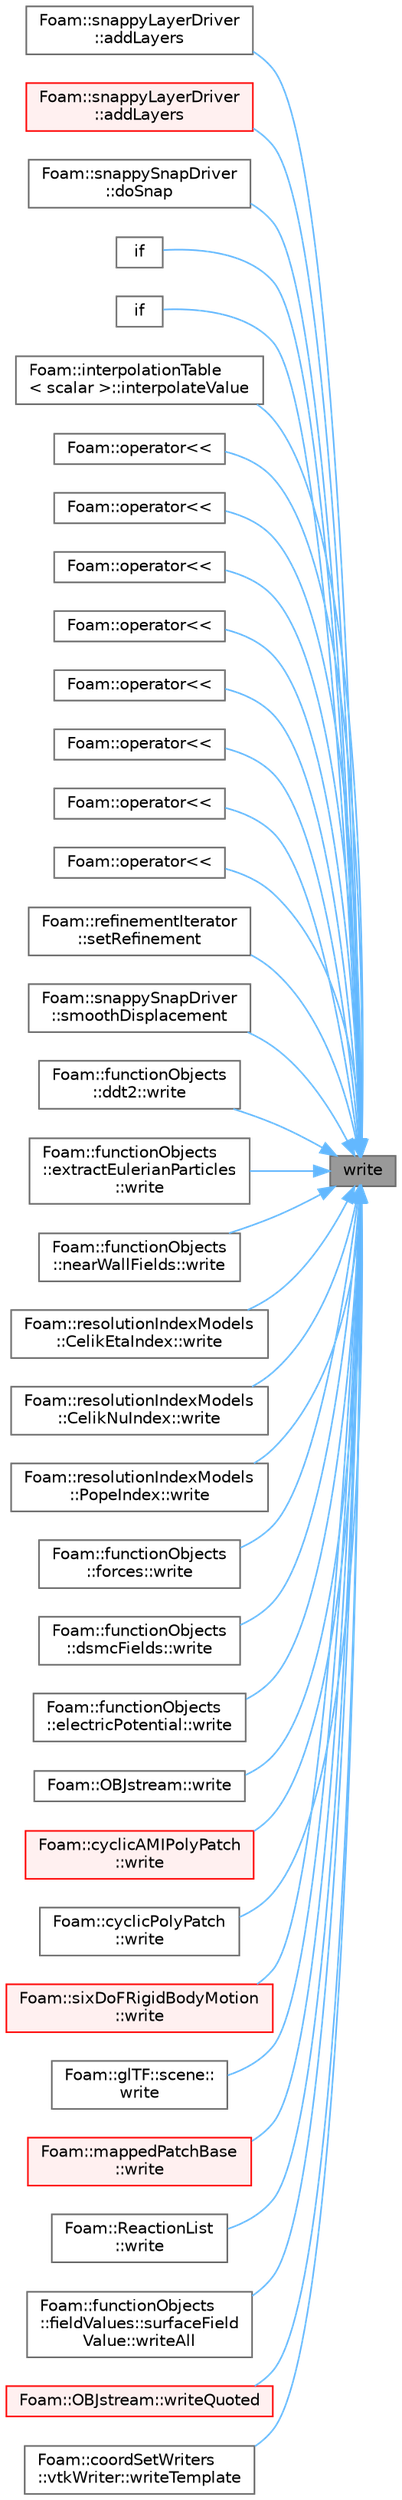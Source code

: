 digraph "write"
{
 // LATEX_PDF_SIZE
  bgcolor="transparent";
  edge [fontname=Helvetica,fontsize=10,labelfontname=Helvetica,labelfontsize=10];
  node [fontname=Helvetica,fontsize=10,shape=box,height=0.2,width=0.4];
  rankdir="RL";
  Node1 [id="Node000001",label="write",height=0.2,width=0.4,color="gray40", fillcolor="grey60", style="filled", fontcolor="black",tooltip=" "];
  Node1 -> Node2 [id="edge1_Node000001_Node000002",dir="back",color="steelblue1",style="solid",tooltip=" "];
  Node2 [id="Node000002",label="Foam::snappyLayerDriver\l::addLayers",height=0.2,width=0.4,color="grey40", fillcolor="white", style="filled",URL="$classFoam_1_1snappyLayerDriver.html#a2654851d1ffedc26e8ff1424f7097ba6",tooltip=" "];
  Node1 -> Node3 [id="edge2_Node000001_Node000003",dir="back",color="steelblue1",style="solid",tooltip=" "];
  Node3 [id="Node000003",label="Foam::snappyLayerDriver\l::addLayers",height=0.2,width=0.4,color="red", fillcolor="#FFF0F0", style="filled",URL="$classFoam_1_1snappyLayerDriver.html#a763fdd4af75939b41f923967cbc004af",tooltip=" "];
  Node1 -> Node5 [id="edge3_Node000001_Node000005",dir="back",color="steelblue1",style="solid",tooltip=" "];
  Node5 [id="Node000005",label="Foam::snappySnapDriver\l::doSnap",height=0.2,width=0.4,color="grey40", fillcolor="white", style="filled",URL="$classFoam_1_1snappySnapDriver.html#aa958f4f6d3063fa318a31ef8d8ba90e4",tooltip=" "];
  Node1 -> Node6 [id="edge4_Node000001_Node000006",dir="back",color="steelblue1",style="solid",tooltip=" "];
  Node6 [id="Node000006",label="if",height=0.2,width=0.4,color="grey40", fillcolor="white", style="filled",URL="$phrghEqn_8H.html#aea7f5483b423b71d3d95a8b66a034921",tooltip=" "];
  Node1 -> Node7 [id="edge5_Node000001_Node000007",dir="back",color="steelblue1",style="solid",tooltip=" "];
  Node7 [id="Node000007",label="if",height=0.2,width=0.4,color="grey40", fillcolor="white", style="filled",URL="$solidDisplacementFoam_2calculateStress_8H.html#a933d9734286956bc9df9a9a17450231c",tooltip=" "];
  Node1 -> Node8 [id="edge6_Node000001_Node000008",dir="back",color="steelblue1",style="solid",tooltip=" "];
  Node8 [id="Node000008",label="Foam::interpolationTable\l\< scalar \>::interpolateValue",height=0.2,width=0.4,color="grey40", fillcolor="white", style="filled",URL="$classFoam_1_1interpolationTable.html#a851423921a3a4873764c0411f8c230fd",tooltip=" "];
  Node1 -> Node9 [id="edge7_Node000001_Node000009",dir="back",color="steelblue1",style="solid",tooltip=" "];
  Node9 [id="Node000009",label="Foam::operator\<\<",height=0.2,width=0.4,color="grey40", fillcolor="white", style="filled",URL="$namespaceFoam.html#ad07fe542aeaa1d0758b1f44b48b4ff31",tooltip=" "];
  Node1 -> Node10 [id="edge8_Node000001_Node000010",dir="back",color="steelblue1",style="solid",tooltip=" "];
  Node10 [id="Node000010",label="Foam::operator\<\<",height=0.2,width=0.4,color="grey40", fillcolor="white", style="filled",URL="$namespaceFoam.html#a4be0fab3ccb67d81081374dbc8d9c3d0",tooltip=" "];
  Node1 -> Node11 [id="edge9_Node000001_Node000011",dir="back",color="steelblue1",style="solid",tooltip=" "];
  Node11 [id="Node000011",label="Foam::operator\<\<",height=0.2,width=0.4,color="grey40", fillcolor="white", style="filled",URL="$namespaceFoam.html#a14cc6abee2dc3883814437c12fe62d06",tooltip=" "];
  Node1 -> Node12 [id="edge10_Node000001_Node000012",dir="back",color="steelblue1",style="solid",tooltip=" "];
  Node12 [id="Node000012",label="Foam::operator\<\<",height=0.2,width=0.4,color="grey40", fillcolor="white", style="filled",URL="$namespaceFoam.html#a5272543584727d39d3bdcceaa5c857f4",tooltip=" "];
  Node1 -> Node13 [id="edge11_Node000001_Node000013",dir="back",color="steelblue1",style="solid",tooltip=" "];
  Node13 [id="Node000013",label="Foam::operator\<\<",height=0.2,width=0.4,color="grey40", fillcolor="white", style="filled",URL="$namespaceFoam.html#a62200c27c6616b156e6506e21c619fbb",tooltip=" "];
  Node1 -> Node14 [id="edge12_Node000001_Node000014",dir="back",color="steelblue1",style="solid",tooltip=" "];
  Node14 [id="Node000014",label="Foam::operator\<\<",height=0.2,width=0.4,color="grey40", fillcolor="white", style="filled",URL="$namespaceFoam.html#a10ccaccb44152238af8bbda0603fa2f5",tooltip=" "];
  Node1 -> Node15 [id="edge13_Node000001_Node000015",dir="back",color="steelblue1",style="solid",tooltip=" "];
  Node15 [id="Node000015",label="Foam::operator\<\<",height=0.2,width=0.4,color="grey40", fillcolor="white", style="filled",URL="$namespaceFoam.html#aaaddcca9ae39ad620bd8d63687892bb8",tooltip=" "];
  Node1 -> Node16 [id="edge14_Node000001_Node000016",dir="back",color="steelblue1",style="solid",tooltip=" "];
  Node16 [id="Node000016",label="Foam::operator\<\<",height=0.2,width=0.4,color="grey40", fillcolor="white", style="filled",URL="$namespaceFoam.html#a6d1d2f54e099f0812e6b5eb48efd7078",tooltip=" "];
  Node1 -> Node17 [id="edge15_Node000001_Node000017",dir="back",color="steelblue1",style="solid",tooltip=" "];
  Node17 [id="Node000017",label="Foam::refinementIterator\l::setRefinement",height=0.2,width=0.4,color="grey40", fillcolor="white", style="filled",URL="$classFoam_1_1refinementIterator.html#afd8b2c75ae43c5073eece728f11ed02a",tooltip=" "];
  Node1 -> Node18 [id="edge16_Node000001_Node000018",dir="back",color="steelblue1",style="solid",tooltip=" "];
  Node18 [id="Node000018",label="Foam::snappySnapDriver\l::smoothDisplacement",height=0.2,width=0.4,color="grey40", fillcolor="white", style="filled",URL="$classFoam_1_1snappySnapDriver.html#ab9edad6f253859d05fb0b849fc55f5e2",tooltip=" "];
  Node1 -> Node19 [id="edge17_Node000001_Node000019",dir="back",color="steelblue1",style="solid",tooltip=" "];
  Node19 [id="Node000019",label="Foam::functionObjects\l::ddt2::write",height=0.2,width=0.4,color="grey40", fillcolor="white", style="filled",URL="$classFoam_1_1functionObjects_1_1ddt2.html#ae8f6374e29a250261b3979bbd6e5cb40",tooltip=" "];
  Node1 -> Node20 [id="edge18_Node000001_Node000020",dir="back",color="steelblue1",style="solid",tooltip=" "];
  Node20 [id="Node000020",label="Foam::functionObjects\l::extractEulerianParticles\l::write",height=0.2,width=0.4,color="grey40", fillcolor="white", style="filled",URL="$classFoam_1_1functionObjects_1_1extractEulerianParticles.html#ae8f6374e29a250261b3979bbd6e5cb40",tooltip=" "];
  Node1 -> Node21 [id="edge19_Node000001_Node000021",dir="back",color="steelblue1",style="solid",tooltip=" "];
  Node21 [id="Node000021",label="Foam::functionObjects\l::nearWallFields::write",height=0.2,width=0.4,color="grey40", fillcolor="white", style="filled",URL="$classFoam_1_1functionObjects_1_1nearWallFields.html#ae8f6374e29a250261b3979bbd6e5cb40",tooltip=" "];
  Node1 -> Node22 [id="edge20_Node000001_Node000022",dir="back",color="steelblue1",style="solid",tooltip=" "];
  Node22 [id="Node000022",label="Foam::resolutionIndexModels\l::CelikEtaIndex::write",height=0.2,width=0.4,color="grey40", fillcolor="white", style="filled",URL="$classFoam_1_1resolutionIndexModels_1_1CelikEtaIndex.html#ae8f6374e29a250261b3979bbd6e5cb40",tooltip=" "];
  Node1 -> Node23 [id="edge21_Node000001_Node000023",dir="back",color="steelblue1",style="solid",tooltip=" "];
  Node23 [id="Node000023",label="Foam::resolutionIndexModels\l::CelikNuIndex::write",height=0.2,width=0.4,color="grey40", fillcolor="white", style="filled",URL="$classFoam_1_1resolutionIndexModels_1_1CelikNuIndex.html#ae8f6374e29a250261b3979bbd6e5cb40",tooltip=" "];
  Node1 -> Node24 [id="edge22_Node000001_Node000024",dir="back",color="steelblue1",style="solid",tooltip=" "];
  Node24 [id="Node000024",label="Foam::resolutionIndexModels\l::PopeIndex::write",height=0.2,width=0.4,color="grey40", fillcolor="white", style="filled",URL="$classFoam_1_1resolutionIndexModels_1_1PopeIndex.html#ae8f6374e29a250261b3979bbd6e5cb40",tooltip=" "];
  Node1 -> Node25 [id="edge23_Node000001_Node000025",dir="back",color="steelblue1",style="solid",tooltip=" "];
  Node25 [id="Node000025",label="Foam::functionObjects\l::forces::write",height=0.2,width=0.4,color="grey40", fillcolor="white", style="filled",URL="$classFoam_1_1functionObjects_1_1forces.html#ae8f6374e29a250261b3979bbd6e5cb40",tooltip=" "];
  Node1 -> Node26 [id="edge24_Node000001_Node000026",dir="back",color="steelblue1",style="solid",tooltip=" "];
  Node26 [id="Node000026",label="Foam::functionObjects\l::dsmcFields::write",height=0.2,width=0.4,color="grey40", fillcolor="white", style="filled",URL="$classFoam_1_1functionObjects_1_1dsmcFields.html#ae8f6374e29a250261b3979bbd6e5cb40",tooltip=" "];
  Node1 -> Node27 [id="edge25_Node000001_Node000027",dir="back",color="steelblue1",style="solid",tooltip=" "];
  Node27 [id="Node000027",label="Foam::functionObjects\l::electricPotential::write",height=0.2,width=0.4,color="grey40", fillcolor="white", style="filled",URL="$classFoam_1_1functionObjects_1_1electricPotential.html#ae8f6374e29a250261b3979bbd6e5cb40",tooltip=" "];
  Node1 -> Node28 [id="edge26_Node000001_Node000028",dir="back",color="steelblue1",style="solid",tooltip=" "];
  Node28 [id="Node000028",label="Foam::OBJstream::write",height=0.2,width=0.4,color="grey40", fillcolor="white", style="filled",URL="$classFoam_1_1OBJstream.html#a9dbf4269ac80679d5124d5a475cf2584",tooltip=" "];
  Node1 -> Node29 [id="edge27_Node000001_Node000029",dir="back",color="steelblue1",style="solid",tooltip=" "];
  Node29 [id="Node000029",label="Foam::cyclicAMIPolyPatch\l::write",height=0.2,width=0.4,color="red", fillcolor="#FFF0F0", style="filled",URL="$classFoam_1_1cyclicAMIPolyPatch.html#a293fdfec8bdfbd5c3913ab4c9f3454ff",tooltip=" "];
  Node1 -> Node32 [id="edge28_Node000001_Node000032",dir="back",color="steelblue1",style="solid",tooltip=" "];
  Node32 [id="Node000032",label="Foam::cyclicPolyPatch\l::write",height=0.2,width=0.4,color="grey40", fillcolor="white", style="filled",URL="$classFoam_1_1cyclicPolyPatch.html#a293fdfec8bdfbd5c3913ab4c9f3454ff",tooltip=" "];
  Node1 -> Node33 [id="edge29_Node000001_Node000033",dir="back",color="steelblue1",style="solid",tooltip=" "];
  Node33 [id="Node000033",label="Foam::sixDoFRigidBodyMotion\l::write",height=0.2,width=0.4,color="red", fillcolor="#FFF0F0", style="filled",URL="$classFoam_1_1sixDoFRigidBodyMotion.html#a293fdfec8bdfbd5c3913ab4c9f3454ff",tooltip=" "];
  Node1 -> Node36 [id="edge30_Node000001_Node000036",dir="back",color="steelblue1",style="solid",tooltip=" "];
  Node36 [id="Node000036",label="Foam::glTF::scene::\lwrite",height=0.2,width=0.4,color="grey40", fillcolor="white", style="filled",URL="$classFoam_1_1glTF_1_1scene.html#abc3cd62ff33f4830f9e4cfceed468856",tooltip=" "];
  Node1 -> Node37 [id="edge31_Node000001_Node000037",dir="back",color="steelblue1",style="solid",tooltip=" "];
  Node37 [id="Node000037",label="Foam::mappedPatchBase\l::write",height=0.2,width=0.4,color="red", fillcolor="#FFF0F0", style="filled",URL="$classFoam_1_1mappedPatchBase.html#a78cec3e4ecac4a89a3ad8d38f2ad21f5",tooltip=" "];
  Node1 -> Node45 [id="edge32_Node000001_Node000045",dir="back",color="steelblue1",style="solid",tooltip=" "];
  Node45 [id="Node000045",label="Foam::ReactionList\l::write",height=0.2,width=0.4,color="grey40", fillcolor="white", style="filled",URL="$classFoam_1_1ReactionList.html#a78cec3e4ecac4a89a3ad8d38f2ad21f5",tooltip=" "];
  Node1 -> Node46 [id="edge33_Node000001_Node000046",dir="back",color="steelblue1",style="solid",tooltip=" "];
  Node46 [id="Node000046",label="Foam::functionObjects\l::fieldValues::surfaceField\lValue::writeAll",height=0.2,width=0.4,color="grey40", fillcolor="white", style="filled",URL="$classFoam_1_1functionObjects_1_1fieldValues_1_1surfaceFieldValue.html#ac463ae9069092ac86f439078d46ce548",tooltip=" "];
  Node1 -> Node47 [id="edge34_Node000001_Node000047",dir="back",color="steelblue1",style="solid",tooltip=" "];
  Node47 [id="Node000047",label="Foam::OBJstream::writeQuoted",height=0.2,width=0.4,color="red", fillcolor="#FFF0F0", style="filled",URL="$classFoam_1_1OBJstream.html#adc721038eaae1dd05d13ca7c3d1017d3",tooltip=" "];
  Node1 -> Node59 [id="edge35_Node000001_Node000059",dir="back",color="steelblue1",style="solid",tooltip=" "];
  Node59 [id="Node000059",label="Foam::coordSetWriters\l::vtkWriter::writeTemplate",height=0.2,width=0.4,color="grey40", fillcolor="white", style="filled",URL="$classFoam_1_1coordSetWriters_1_1vtkWriter.html#a817eda2af780a14495d0652de348dfda",tooltip=" "];
}
